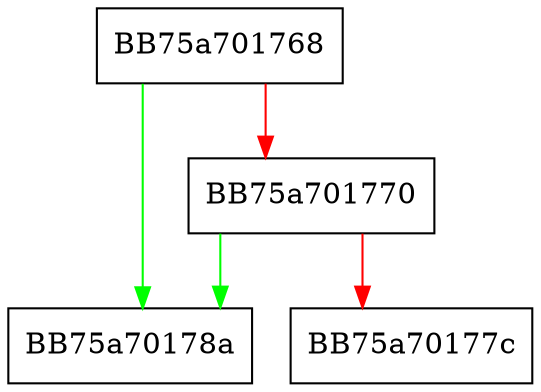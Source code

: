 digraph GetSpynetExtraAttribute {
  node [shape="box"];
  graph [splines=ortho];
  BB75a701768 -> BB75a70178a [color="green"];
  BB75a701768 -> BB75a701770 [color="red"];
  BB75a701770 -> BB75a70178a [color="green"];
  BB75a701770 -> BB75a70177c [color="red"];
}